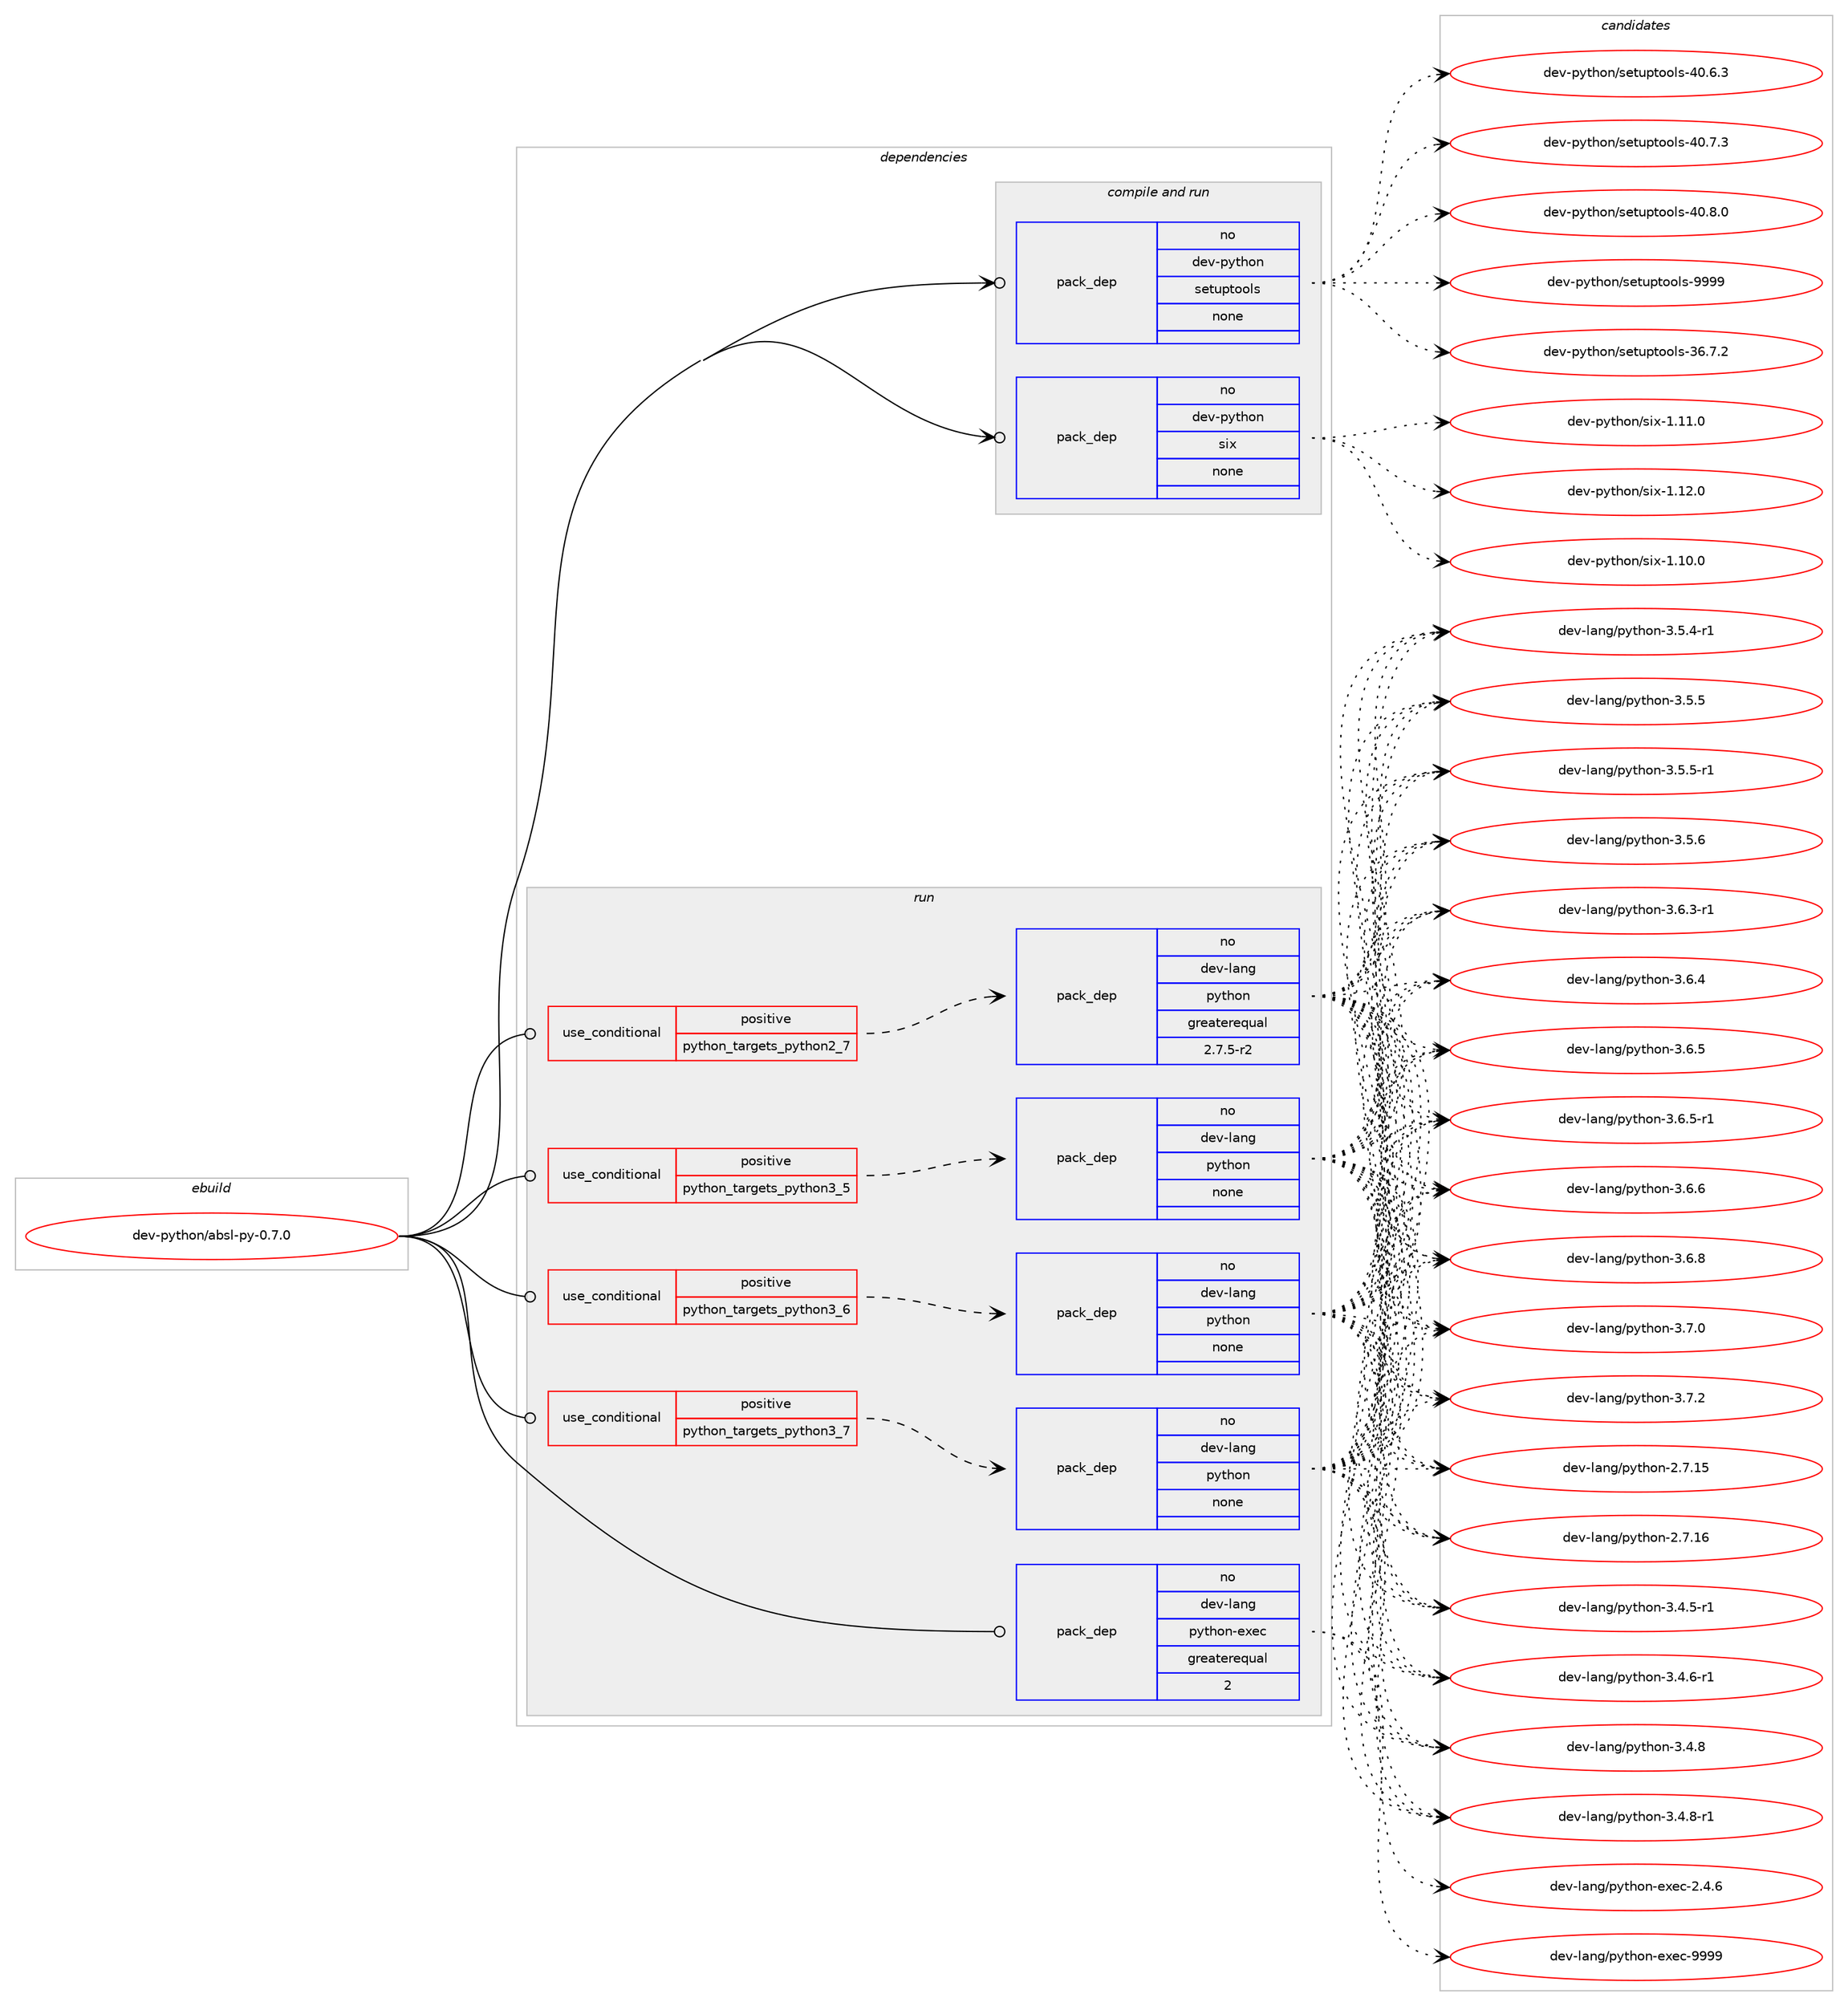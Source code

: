 digraph prolog {

# *************
# Graph options
# *************

newrank=true;
concentrate=true;
compound=true;
graph [rankdir=LR,fontname=Helvetica,fontsize=10,ranksep=1.5];#, ranksep=2.5, nodesep=0.2];
edge  [arrowhead=vee];
node  [fontname=Helvetica,fontsize=10];

# **********
# The ebuild
# **********

subgraph cluster_leftcol {
color=gray;
rank=same;
label=<<i>ebuild</i>>;
id [label="dev-python/absl-py-0.7.0", color=red, width=4, href="../dev-python/absl-py-0.7.0.svg"];
}

# ****************
# The dependencies
# ****************

subgraph cluster_midcol {
color=gray;
label=<<i>dependencies</i>>;
subgraph cluster_compile {
fillcolor="#eeeeee";
style=filled;
label=<<i>compile</i>>;
}
subgraph cluster_compileandrun {
fillcolor="#eeeeee";
style=filled;
label=<<i>compile and run</i>>;
subgraph pack1003814 {
dependency1397622 [label=<<TABLE BORDER="0" CELLBORDER="1" CELLSPACING="0" CELLPADDING="4" WIDTH="220"><TR><TD ROWSPAN="6" CELLPADDING="30">pack_dep</TD></TR><TR><TD WIDTH="110">no</TD></TR><TR><TD>dev-python</TD></TR><TR><TD>setuptools</TD></TR><TR><TD>none</TD></TR><TR><TD></TD></TR></TABLE>>, shape=none, color=blue];
}
id:e -> dependency1397622:w [weight=20,style="solid",arrowhead="odotvee"];
subgraph pack1003815 {
dependency1397623 [label=<<TABLE BORDER="0" CELLBORDER="1" CELLSPACING="0" CELLPADDING="4" WIDTH="220"><TR><TD ROWSPAN="6" CELLPADDING="30">pack_dep</TD></TR><TR><TD WIDTH="110">no</TD></TR><TR><TD>dev-python</TD></TR><TR><TD>six</TD></TR><TR><TD>none</TD></TR><TR><TD></TD></TR></TABLE>>, shape=none, color=blue];
}
id:e -> dependency1397623:w [weight=20,style="solid",arrowhead="odotvee"];
}
subgraph cluster_run {
fillcolor="#eeeeee";
style=filled;
label=<<i>run</i>>;
subgraph cond370583 {
dependency1397624 [label=<<TABLE BORDER="0" CELLBORDER="1" CELLSPACING="0" CELLPADDING="4"><TR><TD ROWSPAN="3" CELLPADDING="10">use_conditional</TD></TR><TR><TD>positive</TD></TR><TR><TD>python_targets_python2_7</TD></TR></TABLE>>, shape=none, color=red];
subgraph pack1003816 {
dependency1397625 [label=<<TABLE BORDER="0" CELLBORDER="1" CELLSPACING="0" CELLPADDING="4" WIDTH="220"><TR><TD ROWSPAN="6" CELLPADDING="30">pack_dep</TD></TR><TR><TD WIDTH="110">no</TD></TR><TR><TD>dev-lang</TD></TR><TR><TD>python</TD></TR><TR><TD>greaterequal</TD></TR><TR><TD>2.7.5-r2</TD></TR></TABLE>>, shape=none, color=blue];
}
dependency1397624:e -> dependency1397625:w [weight=20,style="dashed",arrowhead="vee"];
}
id:e -> dependency1397624:w [weight=20,style="solid",arrowhead="odot"];
subgraph cond370584 {
dependency1397626 [label=<<TABLE BORDER="0" CELLBORDER="1" CELLSPACING="0" CELLPADDING="4"><TR><TD ROWSPAN="3" CELLPADDING="10">use_conditional</TD></TR><TR><TD>positive</TD></TR><TR><TD>python_targets_python3_5</TD></TR></TABLE>>, shape=none, color=red];
subgraph pack1003817 {
dependency1397627 [label=<<TABLE BORDER="0" CELLBORDER="1" CELLSPACING="0" CELLPADDING="4" WIDTH="220"><TR><TD ROWSPAN="6" CELLPADDING="30">pack_dep</TD></TR><TR><TD WIDTH="110">no</TD></TR><TR><TD>dev-lang</TD></TR><TR><TD>python</TD></TR><TR><TD>none</TD></TR><TR><TD></TD></TR></TABLE>>, shape=none, color=blue];
}
dependency1397626:e -> dependency1397627:w [weight=20,style="dashed",arrowhead="vee"];
}
id:e -> dependency1397626:w [weight=20,style="solid",arrowhead="odot"];
subgraph cond370585 {
dependency1397628 [label=<<TABLE BORDER="0" CELLBORDER="1" CELLSPACING="0" CELLPADDING="4"><TR><TD ROWSPAN="3" CELLPADDING="10">use_conditional</TD></TR><TR><TD>positive</TD></TR><TR><TD>python_targets_python3_6</TD></TR></TABLE>>, shape=none, color=red];
subgraph pack1003818 {
dependency1397629 [label=<<TABLE BORDER="0" CELLBORDER="1" CELLSPACING="0" CELLPADDING="4" WIDTH="220"><TR><TD ROWSPAN="6" CELLPADDING="30">pack_dep</TD></TR><TR><TD WIDTH="110">no</TD></TR><TR><TD>dev-lang</TD></TR><TR><TD>python</TD></TR><TR><TD>none</TD></TR><TR><TD></TD></TR></TABLE>>, shape=none, color=blue];
}
dependency1397628:e -> dependency1397629:w [weight=20,style="dashed",arrowhead="vee"];
}
id:e -> dependency1397628:w [weight=20,style="solid",arrowhead="odot"];
subgraph cond370586 {
dependency1397630 [label=<<TABLE BORDER="0" CELLBORDER="1" CELLSPACING="0" CELLPADDING="4"><TR><TD ROWSPAN="3" CELLPADDING="10">use_conditional</TD></TR><TR><TD>positive</TD></TR><TR><TD>python_targets_python3_7</TD></TR></TABLE>>, shape=none, color=red];
subgraph pack1003819 {
dependency1397631 [label=<<TABLE BORDER="0" CELLBORDER="1" CELLSPACING="0" CELLPADDING="4" WIDTH="220"><TR><TD ROWSPAN="6" CELLPADDING="30">pack_dep</TD></TR><TR><TD WIDTH="110">no</TD></TR><TR><TD>dev-lang</TD></TR><TR><TD>python</TD></TR><TR><TD>none</TD></TR><TR><TD></TD></TR></TABLE>>, shape=none, color=blue];
}
dependency1397630:e -> dependency1397631:w [weight=20,style="dashed",arrowhead="vee"];
}
id:e -> dependency1397630:w [weight=20,style="solid",arrowhead="odot"];
subgraph pack1003820 {
dependency1397632 [label=<<TABLE BORDER="0" CELLBORDER="1" CELLSPACING="0" CELLPADDING="4" WIDTH="220"><TR><TD ROWSPAN="6" CELLPADDING="30">pack_dep</TD></TR><TR><TD WIDTH="110">no</TD></TR><TR><TD>dev-lang</TD></TR><TR><TD>python-exec</TD></TR><TR><TD>greaterequal</TD></TR><TR><TD>2</TD></TR></TABLE>>, shape=none, color=blue];
}
id:e -> dependency1397632:w [weight=20,style="solid",arrowhead="odot"];
}
}

# **************
# The candidates
# **************

subgraph cluster_choices {
rank=same;
color=gray;
label=<<i>candidates</i>>;

subgraph choice1003814 {
color=black;
nodesep=1;
choice100101118451121211161041111104711510111611711211611111110811545515446554650 [label="dev-python/setuptools-36.7.2", color=red, width=4,href="../dev-python/setuptools-36.7.2.svg"];
choice100101118451121211161041111104711510111611711211611111110811545524846544651 [label="dev-python/setuptools-40.6.3", color=red, width=4,href="../dev-python/setuptools-40.6.3.svg"];
choice100101118451121211161041111104711510111611711211611111110811545524846554651 [label="dev-python/setuptools-40.7.3", color=red, width=4,href="../dev-python/setuptools-40.7.3.svg"];
choice100101118451121211161041111104711510111611711211611111110811545524846564648 [label="dev-python/setuptools-40.8.0", color=red, width=4,href="../dev-python/setuptools-40.8.0.svg"];
choice10010111845112121116104111110471151011161171121161111111081154557575757 [label="dev-python/setuptools-9999", color=red, width=4,href="../dev-python/setuptools-9999.svg"];
dependency1397622:e -> choice100101118451121211161041111104711510111611711211611111110811545515446554650:w [style=dotted,weight="100"];
dependency1397622:e -> choice100101118451121211161041111104711510111611711211611111110811545524846544651:w [style=dotted,weight="100"];
dependency1397622:e -> choice100101118451121211161041111104711510111611711211611111110811545524846554651:w [style=dotted,weight="100"];
dependency1397622:e -> choice100101118451121211161041111104711510111611711211611111110811545524846564648:w [style=dotted,weight="100"];
dependency1397622:e -> choice10010111845112121116104111110471151011161171121161111111081154557575757:w [style=dotted,weight="100"];
}
subgraph choice1003815 {
color=black;
nodesep=1;
choice100101118451121211161041111104711510512045494649484648 [label="dev-python/six-1.10.0", color=red, width=4,href="../dev-python/six-1.10.0.svg"];
choice100101118451121211161041111104711510512045494649494648 [label="dev-python/six-1.11.0", color=red, width=4,href="../dev-python/six-1.11.0.svg"];
choice100101118451121211161041111104711510512045494649504648 [label="dev-python/six-1.12.0", color=red, width=4,href="../dev-python/six-1.12.0.svg"];
dependency1397623:e -> choice100101118451121211161041111104711510512045494649484648:w [style=dotted,weight="100"];
dependency1397623:e -> choice100101118451121211161041111104711510512045494649494648:w [style=dotted,weight="100"];
dependency1397623:e -> choice100101118451121211161041111104711510512045494649504648:w [style=dotted,weight="100"];
}
subgraph choice1003816 {
color=black;
nodesep=1;
choice10010111845108971101034711212111610411111045504655464953 [label="dev-lang/python-2.7.15", color=red, width=4,href="../dev-lang/python-2.7.15.svg"];
choice10010111845108971101034711212111610411111045504655464954 [label="dev-lang/python-2.7.16", color=red, width=4,href="../dev-lang/python-2.7.16.svg"];
choice1001011184510897110103471121211161041111104551465246534511449 [label="dev-lang/python-3.4.5-r1", color=red, width=4,href="../dev-lang/python-3.4.5-r1.svg"];
choice1001011184510897110103471121211161041111104551465246544511449 [label="dev-lang/python-3.4.6-r1", color=red, width=4,href="../dev-lang/python-3.4.6-r1.svg"];
choice100101118451089711010347112121116104111110455146524656 [label="dev-lang/python-3.4.8", color=red, width=4,href="../dev-lang/python-3.4.8.svg"];
choice1001011184510897110103471121211161041111104551465246564511449 [label="dev-lang/python-3.4.8-r1", color=red, width=4,href="../dev-lang/python-3.4.8-r1.svg"];
choice1001011184510897110103471121211161041111104551465346524511449 [label="dev-lang/python-3.5.4-r1", color=red, width=4,href="../dev-lang/python-3.5.4-r1.svg"];
choice100101118451089711010347112121116104111110455146534653 [label="dev-lang/python-3.5.5", color=red, width=4,href="../dev-lang/python-3.5.5.svg"];
choice1001011184510897110103471121211161041111104551465346534511449 [label="dev-lang/python-3.5.5-r1", color=red, width=4,href="../dev-lang/python-3.5.5-r1.svg"];
choice100101118451089711010347112121116104111110455146534654 [label="dev-lang/python-3.5.6", color=red, width=4,href="../dev-lang/python-3.5.6.svg"];
choice1001011184510897110103471121211161041111104551465446514511449 [label="dev-lang/python-3.6.3-r1", color=red, width=4,href="../dev-lang/python-3.6.3-r1.svg"];
choice100101118451089711010347112121116104111110455146544652 [label="dev-lang/python-3.6.4", color=red, width=4,href="../dev-lang/python-3.6.4.svg"];
choice100101118451089711010347112121116104111110455146544653 [label="dev-lang/python-3.6.5", color=red, width=4,href="../dev-lang/python-3.6.5.svg"];
choice1001011184510897110103471121211161041111104551465446534511449 [label="dev-lang/python-3.6.5-r1", color=red, width=4,href="../dev-lang/python-3.6.5-r1.svg"];
choice100101118451089711010347112121116104111110455146544654 [label="dev-lang/python-3.6.6", color=red, width=4,href="../dev-lang/python-3.6.6.svg"];
choice100101118451089711010347112121116104111110455146544656 [label="dev-lang/python-3.6.8", color=red, width=4,href="../dev-lang/python-3.6.8.svg"];
choice100101118451089711010347112121116104111110455146554648 [label="dev-lang/python-3.7.0", color=red, width=4,href="../dev-lang/python-3.7.0.svg"];
choice100101118451089711010347112121116104111110455146554650 [label="dev-lang/python-3.7.2", color=red, width=4,href="../dev-lang/python-3.7.2.svg"];
dependency1397625:e -> choice10010111845108971101034711212111610411111045504655464953:w [style=dotted,weight="100"];
dependency1397625:e -> choice10010111845108971101034711212111610411111045504655464954:w [style=dotted,weight="100"];
dependency1397625:e -> choice1001011184510897110103471121211161041111104551465246534511449:w [style=dotted,weight="100"];
dependency1397625:e -> choice1001011184510897110103471121211161041111104551465246544511449:w [style=dotted,weight="100"];
dependency1397625:e -> choice100101118451089711010347112121116104111110455146524656:w [style=dotted,weight="100"];
dependency1397625:e -> choice1001011184510897110103471121211161041111104551465246564511449:w [style=dotted,weight="100"];
dependency1397625:e -> choice1001011184510897110103471121211161041111104551465346524511449:w [style=dotted,weight="100"];
dependency1397625:e -> choice100101118451089711010347112121116104111110455146534653:w [style=dotted,weight="100"];
dependency1397625:e -> choice1001011184510897110103471121211161041111104551465346534511449:w [style=dotted,weight="100"];
dependency1397625:e -> choice100101118451089711010347112121116104111110455146534654:w [style=dotted,weight="100"];
dependency1397625:e -> choice1001011184510897110103471121211161041111104551465446514511449:w [style=dotted,weight="100"];
dependency1397625:e -> choice100101118451089711010347112121116104111110455146544652:w [style=dotted,weight="100"];
dependency1397625:e -> choice100101118451089711010347112121116104111110455146544653:w [style=dotted,weight="100"];
dependency1397625:e -> choice1001011184510897110103471121211161041111104551465446534511449:w [style=dotted,weight="100"];
dependency1397625:e -> choice100101118451089711010347112121116104111110455146544654:w [style=dotted,weight="100"];
dependency1397625:e -> choice100101118451089711010347112121116104111110455146544656:w [style=dotted,weight="100"];
dependency1397625:e -> choice100101118451089711010347112121116104111110455146554648:w [style=dotted,weight="100"];
dependency1397625:e -> choice100101118451089711010347112121116104111110455146554650:w [style=dotted,weight="100"];
}
subgraph choice1003817 {
color=black;
nodesep=1;
choice10010111845108971101034711212111610411111045504655464953 [label="dev-lang/python-2.7.15", color=red, width=4,href="../dev-lang/python-2.7.15.svg"];
choice10010111845108971101034711212111610411111045504655464954 [label="dev-lang/python-2.7.16", color=red, width=4,href="../dev-lang/python-2.7.16.svg"];
choice1001011184510897110103471121211161041111104551465246534511449 [label="dev-lang/python-3.4.5-r1", color=red, width=4,href="../dev-lang/python-3.4.5-r1.svg"];
choice1001011184510897110103471121211161041111104551465246544511449 [label="dev-lang/python-3.4.6-r1", color=red, width=4,href="../dev-lang/python-3.4.6-r1.svg"];
choice100101118451089711010347112121116104111110455146524656 [label="dev-lang/python-3.4.8", color=red, width=4,href="../dev-lang/python-3.4.8.svg"];
choice1001011184510897110103471121211161041111104551465246564511449 [label="dev-lang/python-3.4.8-r1", color=red, width=4,href="../dev-lang/python-3.4.8-r1.svg"];
choice1001011184510897110103471121211161041111104551465346524511449 [label="dev-lang/python-3.5.4-r1", color=red, width=4,href="../dev-lang/python-3.5.4-r1.svg"];
choice100101118451089711010347112121116104111110455146534653 [label="dev-lang/python-3.5.5", color=red, width=4,href="../dev-lang/python-3.5.5.svg"];
choice1001011184510897110103471121211161041111104551465346534511449 [label="dev-lang/python-3.5.5-r1", color=red, width=4,href="../dev-lang/python-3.5.5-r1.svg"];
choice100101118451089711010347112121116104111110455146534654 [label="dev-lang/python-3.5.6", color=red, width=4,href="../dev-lang/python-3.5.6.svg"];
choice1001011184510897110103471121211161041111104551465446514511449 [label="dev-lang/python-3.6.3-r1", color=red, width=4,href="../dev-lang/python-3.6.3-r1.svg"];
choice100101118451089711010347112121116104111110455146544652 [label="dev-lang/python-3.6.4", color=red, width=4,href="../dev-lang/python-3.6.4.svg"];
choice100101118451089711010347112121116104111110455146544653 [label="dev-lang/python-3.6.5", color=red, width=4,href="../dev-lang/python-3.6.5.svg"];
choice1001011184510897110103471121211161041111104551465446534511449 [label="dev-lang/python-3.6.5-r1", color=red, width=4,href="../dev-lang/python-3.6.5-r1.svg"];
choice100101118451089711010347112121116104111110455146544654 [label="dev-lang/python-3.6.6", color=red, width=4,href="../dev-lang/python-3.6.6.svg"];
choice100101118451089711010347112121116104111110455146544656 [label="dev-lang/python-3.6.8", color=red, width=4,href="../dev-lang/python-3.6.8.svg"];
choice100101118451089711010347112121116104111110455146554648 [label="dev-lang/python-3.7.0", color=red, width=4,href="../dev-lang/python-3.7.0.svg"];
choice100101118451089711010347112121116104111110455146554650 [label="dev-lang/python-3.7.2", color=red, width=4,href="../dev-lang/python-3.7.2.svg"];
dependency1397627:e -> choice10010111845108971101034711212111610411111045504655464953:w [style=dotted,weight="100"];
dependency1397627:e -> choice10010111845108971101034711212111610411111045504655464954:w [style=dotted,weight="100"];
dependency1397627:e -> choice1001011184510897110103471121211161041111104551465246534511449:w [style=dotted,weight="100"];
dependency1397627:e -> choice1001011184510897110103471121211161041111104551465246544511449:w [style=dotted,weight="100"];
dependency1397627:e -> choice100101118451089711010347112121116104111110455146524656:w [style=dotted,weight="100"];
dependency1397627:e -> choice1001011184510897110103471121211161041111104551465246564511449:w [style=dotted,weight="100"];
dependency1397627:e -> choice1001011184510897110103471121211161041111104551465346524511449:w [style=dotted,weight="100"];
dependency1397627:e -> choice100101118451089711010347112121116104111110455146534653:w [style=dotted,weight="100"];
dependency1397627:e -> choice1001011184510897110103471121211161041111104551465346534511449:w [style=dotted,weight="100"];
dependency1397627:e -> choice100101118451089711010347112121116104111110455146534654:w [style=dotted,weight="100"];
dependency1397627:e -> choice1001011184510897110103471121211161041111104551465446514511449:w [style=dotted,weight="100"];
dependency1397627:e -> choice100101118451089711010347112121116104111110455146544652:w [style=dotted,weight="100"];
dependency1397627:e -> choice100101118451089711010347112121116104111110455146544653:w [style=dotted,weight="100"];
dependency1397627:e -> choice1001011184510897110103471121211161041111104551465446534511449:w [style=dotted,weight="100"];
dependency1397627:e -> choice100101118451089711010347112121116104111110455146544654:w [style=dotted,weight="100"];
dependency1397627:e -> choice100101118451089711010347112121116104111110455146544656:w [style=dotted,weight="100"];
dependency1397627:e -> choice100101118451089711010347112121116104111110455146554648:w [style=dotted,weight="100"];
dependency1397627:e -> choice100101118451089711010347112121116104111110455146554650:w [style=dotted,weight="100"];
}
subgraph choice1003818 {
color=black;
nodesep=1;
choice10010111845108971101034711212111610411111045504655464953 [label="dev-lang/python-2.7.15", color=red, width=4,href="../dev-lang/python-2.7.15.svg"];
choice10010111845108971101034711212111610411111045504655464954 [label="dev-lang/python-2.7.16", color=red, width=4,href="../dev-lang/python-2.7.16.svg"];
choice1001011184510897110103471121211161041111104551465246534511449 [label="dev-lang/python-3.4.5-r1", color=red, width=4,href="../dev-lang/python-3.4.5-r1.svg"];
choice1001011184510897110103471121211161041111104551465246544511449 [label="dev-lang/python-3.4.6-r1", color=red, width=4,href="../dev-lang/python-3.4.6-r1.svg"];
choice100101118451089711010347112121116104111110455146524656 [label="dev-lang/python-3.4.8", color=red, width=4,href="../dev-lang/python-3.4.8.svg"];
choice1001011184510897110103471121211161041111104551465246564511449 [label="dev-lang/python-3.4.8-r1", color=red, width=4,href="../dev-lang/python-3.4.8-r1.svg"];
choice1001011184510897110103471121211161041111104551465346524511449 [label="dev-lang/python-3.5.4-r1", color=red, width=4,href="../dev-lang/python-3.5.4-r1.svg"];
choice100101118451089711010347112121116104111110455146534653 [label="dev-lang/python-3.5.5", color=red, width=4,href="../dev-lang/python-3.5.5.svg"];
choice1001011184510897110103471121211161041111104551465346534511449 [label="dev-lang/python-3.5.5-r1", color=red, width=4,href="../dev-lang/python-3.5.5-r1.svg"];
choice100101118451089711010347112121116104111110455146534654 [label="dev-lang/python-3.5.6", color=red, width=4,href="../dev-lang/python-3.5.6.svg"];
choice1001011184510897110103471121211161041111104551465446514511449 [label="dev-lang/python-3.6.3-r1", color=red, width=4,href="../dev-lang/python-3.6.3-r1.svg"];
choice100101118451089711010347112121116104111110455146544652 [label="dev-lang/python-3.6.4", color=red, width=4,href="../dev-lang/python-3.6.4.svg"];
choice100101118451089711010347112121116104111110455146544653 [label="dev-lang/python-3.6.5", color=red, width=4,href="../dev-lang/python-3.6.5.svg"];
choice1001011184510897110103471121211161041111104551465446534511449 [label="dev-lang/python-3.6.5-r1", color=red, width=4,href="../dev-lang/python-3.6.5-r1.svg"];
choice100101118451089711010347112121116104111110455146544654 [label="dev-lang/python-3.6.6", color=red, width=4,href="../dev-lang/python-3.6.6.svg"];
choice100101118451089711010347112121116104111110455146544656 [label="dev-lang/python-3.6.8", color=red, width=4,href="../dev-lang/python-3.6.8.svg"];
choice100101118451089711010347112121116104111110455146554648 [label="dev-lang/python-3.7.0", color=red, width=4,href="../dev-lang/python-3.7.0.svg"];
choice100101118451089711010347112121116104111110455146554650 [label="dev-lang/python-3.7.2", color=red, width=4,href="../dev-lang/python-3.7.2.svg"];
dependency1397629:e -> choice10010111845108971101034711212111610411111045504655464953:w [style=dotted,weight="100"];
dependency1397629:e -> choice10010111845108971101034711212111610411111045504655464954:w [style=dotted,weight="100"];
dependency1397629:e -> choice1001011184510897110103471121211161041111104551465246534511449:w [style=dotted,weight="100"];
dependency1397629:e -> choice1001011184510897110103471121211161041111104551465246544511449:w [style=dotted,weight="100"];
dependency1397629:e -> choice100101118451089711010347112121116104111110455146524656:w [style=dotted,weight="100"];
dependency1397629:e -> choice1001011184510897110103471121211161041111104551465246564511449:w [style=dotted,weight="100"];
dependency1397629:e -> choice1001011184510897110103471121211161041111104551465346524511449:w [style=dotted,weight="100"];
dependency1397629:e -> choice100101118451089711010347112121116104111110455146534653:w [style=dotted,weight="100"];
dependency1397629:e -> choice1001011184510897110103471121211161041111104551465346534511449:w [style=dotted,weight="100"];
dependency1397629:e -> choice100101118451089711010347112121116104111110455146534654:w [style=dotted,weight="100"];
dependency1397629:e -> choice1001011184510897110103471121211161041111104551465446514511449:w [style=dotted,weight="100"];
dependency1397629:e -> choice100101118451089711010347112121116104111110455146544652:w [style=dotted,weight="100"];
dependency1397629:e -> choice100101118451089711010347112121116104111110455146544653:w [style=dotted,weight="100"];
dependency1397629:e -> choice1001011184510897110103471121211161041111104551465446534511449:w [style=dotted,weight="100"];
dependency1397629:e -> choice100101118451089711010347112121116104111110455146544654:w [style=dotted,weight="100"];
dependency1397629:e -> choice100101118451089711010347112121116104111110455146544656:w [style=dotted,weight="100"];
dependency1397629:e -> choice100101118451089711010347112121116104111110455146554648:w [style=dotted,weight="100"];
dependency1397629:e -> choice100101118451089711010347112121116104111110455146554650:w [style=dotted,weight="100"];
}
subgraph choice1003819 {
color=black;
nodesep=1;
choice10010111845108971101034711212111610411111045504655464953 [label="dev-lang/python-2.7.15", color=red, width=4,href="../dev-lang/python-2.7.15.svg"];
choice10010111845108971101034711212111610411111045504655464954 [label="dev-lang/python-2.7.16", color=red, width=4,href="../dev-lang/python-2.7.16.svg"];
choice1001011184510897110103471121211161041111104551465246534511449 [label="dev-lang/python-3.4.5-r1", color=red, width=4,href="../dev-lang/python-3.4.5-r1.svg"];
choice1001011184510897110103471121211161041111104551465246544511449 [label="dev-lang/python-3.4.6-r1", color=red, width=4,href="../dev-lang/python-3.4.6-r1.svg"];
choice100101118451089711010347112121116104111110455146524656 [label="dev-lang/python-3.4.8", color=red, width=4,href="../dev-lang/python-3.4.8.svg"];
choice1001011184510897110103471121211161041111104551465246564511449 [label="dev-lang/python-3.4.8-r1", color=red, width=4,href="../dev-lang/python-3.4.8-r1.svg"];
choice1001011184510897110103471121211161041111104551465346524511449 [label="dev-lang/python-3.5.4-r1", color=red, width=4,href="../dev-lang/python-3.5.4-r1.svg"];
choice100101118451089711010347112121116104111110455146534653 [label="dev-lang/python-3.5.5", color=red, width=4,href="../dev-lang/python-3.5.5.svg"];
choice1001011184510897110103471121211161041111104551465346534511449 [label="dev-lang/python-3.5.5-r1", color=red, width=4,href="../dev-lang/python-3.5.5-r1.svg"];
choice100101118451089711010347112121116104111110455146534654 [label="dev-lang/python-3.5.6", color=red, width=4,href="../dev-lang/python-3.5.6.svg"];
choice1001011184510897110103471121211161041111104551465446514511449 [label="dev-lang/python-3.6.3-r1", color=red, width=4,href="../dev-lang/python-3.6.3-r1.svg"];
choice100101118451089711010347112121116104111110455146544652 [label="dev-lang/python-3.6.4", color=red, width=4,href="../dev-lang/python-3.6.4.svg"];
choice100101118451089711010347112121116104111110455146544653 [label="dev-lang/python-3.6.5", color=red, width=4,href="../dev-lang/python-3.6.5.svg"];
choice1001011184510897110103471121211161041111104551465446534511449 [label="dev-lang/python-3.6.5-r1", color=red, width=4,href="../dev-lang/python-3.6.5-r1.svg"];
choice100101118451089711010347112121116104111110455146544654 [label="dev-lang/python-3.6.6", color=red, width=4,href="../dev-lang/python-3.6.6.svg"];
choice100101118451089711010347112121116104111110455146544656 [label="dev-lang/python-3.6.8", color=red, width=4,href="../dev-lang/python-3.6.8.svg"];
choice100101118451089711010347112121116104111110455146554648 [label="dev-lang/python-3.7.0", color=red, width=4,href="../dev-lang/python-3.7.0.svg"];
choice100101118451089711010347112121116104111110455146554650 [label="dev-lang/python-3.7.2", color=red, width=4,href="../dev-lang/python-3.7.2.svg"];
dependency1397631:e -> choice10010111845108971101034711212111610411111045504655464953:w [style=dotted,weight="100"];
dependency1397631:e -> choice10010111845108971101034711212111610411111045504655464954:w [style=dotted,weight="100"];
dependency1397631:e -> choice1001011184510897110103471121211161041111104551465246534511449:w [style=dotted,weight="100"];
dependency1397631:e -> choice1001011184510897110103471121211161041111104551465246544511449:w [style=dotted,weight="100"];
dependency1397631:e -> choice100101118451089711010347112121116104111110455146524656:w [style=dotted,weight="100"];
dependency1397631:e -> choice1001011184510897110103471121211161041111104551465246564511449:w [style=dotted,weight="100"];
dependency1397631:e -> choice1001011184510897110103471121211161041111104551465346524511449:w [style=dotted,weight="100"];
dependency1397631:e -> choice100101118451089711010347112121116104111110455146534653:w [style=dotted,weight="100"];
dependency1397631:e -> choice1001011184510897110103471121211161041111104551465346534511449:w [style=dotted,weight="100"];
dependency1397631:e -> choice100101118451089711010347112121116104111110455146534654:w [style=dotted,weight="100"];
dependency1397631:e -> choice1001011184510897110103471121211161041111104551465446514511449:w [style=dotted,weight="100"];
dependency1397631:e -> choice100101118451089711010347112121116104111110455146544652:w [style=dotted,weight="100"];
dependency1397631:e -> choice100101118451089711010347112121116104111110455146544653:w [style=dotted,weight="100"];
dependency1397631:e -> choice1001011184510897110103471121211161041111104551465446534511449:w [style=dotted,weight="100"];
dependency1397631:e -> choice100101118451089711010347112121116104111110455146544654:w [style=dotted,weight="100"];
dependency1397631:e -> choice100101118451089711010347112121116104111110455146544656:w [style=dotted,weight="100"];
dependency1397631:e -> choice100101118451089711010347112121116104111110455146554648:w [style=dotted,weight="100"];
dependency1397631:e -> choice100101118451089711010347112121116104111110455146554650:w [style=dotted,weight="100"];
}
subgraph choice1003820 {
color=black;
nodesep=1;
choice1001011184510897110103471121211161041111104510112010199455046524654 [label="dev-lang/python-exec-2.4.6", color=red, width=4,href="../dev-lang/python-exec-2.4.6.svg"];
choice10010111845108971101034711212111610411111045101120101994557575757 [label="dev-lang/python-exec-9999", color=red, width=4,href="../dev-lang/python-exec-9999.svg"];
dependency1397632:e -> choice1001011184510897110103471121211161041111104510112010199455046524654:w [style=dotted,weight="100"];
dependency1397632:e -> choice10010111845108971101034711212111610411111045101120101994557575757:w [style=dotted,weight="100"];
}
}

}
